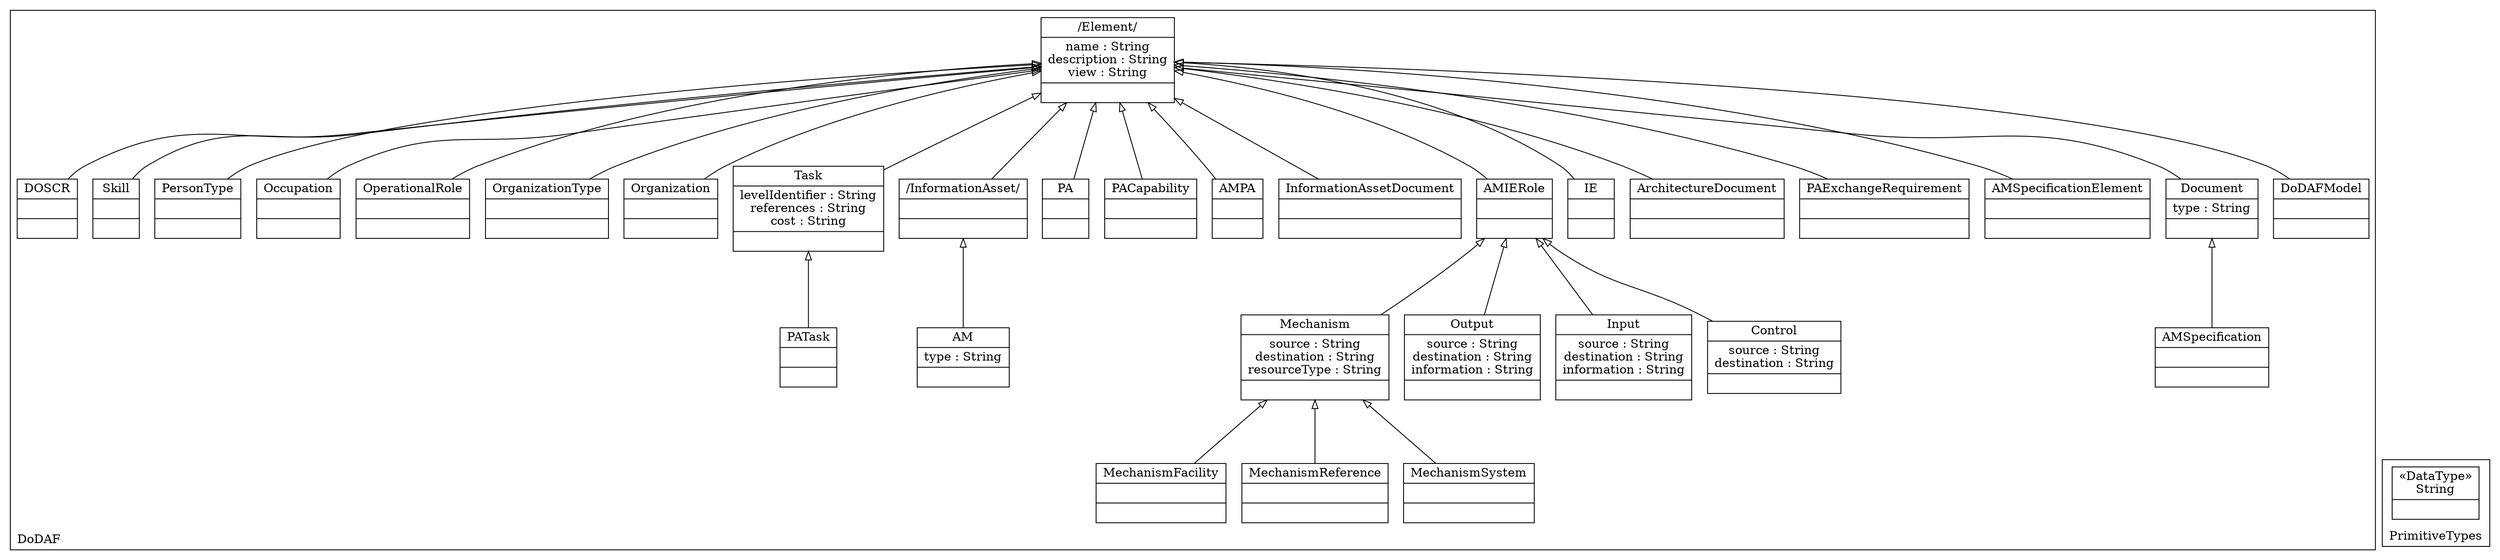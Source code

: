 digraph "KM3 Model in DOT" {
graph[rankdir=BT,labeljust=l,labelloc=t,nodeSep=0.75,compound=true];
 subgraph "cluster_DoDAF"{
labelloc=t
color=black
label=DoDAF
 node[shape=record];
Element[label="{/Element/|name : String\ndescription : String\nview : String| }"]
;
 node[shape=record];
DoDAFModel[label="{DoDAFModel| | }"]
 DoDAFModel->Element[arrowhead=onormal,group=Element,minlen=2,constraint=true,]
;
 node[shape=record];
Document[label="{Document|type : String| }"]
 Document->Element[arrowhead=onormal,group=Element,minlen=2,constraint=true,]
;
 node[shape=record];
AMSpecification[label="{AMSpecification| | }"]
 AMSpecification->Document[arrowhead=onormal,group=Document,minlen=2,constraint=true,]
;
 node[shape=record];
AMSpecificationElement[label="{AMSpecificationElement| | }"]
 AMSpecificationElement->Element[arrowhead=onormal,group=Element,minlen=2,constraint=true,]
;
 node[shape=record];
PAExchangeRequirement[label="{PAExchangeRequirement| | }"]
 PAExchangeRequirement->Element[arrowhead=onormal,group=Element,minlen=2,constraint=true,]
;
 node[shape=record];
ArchitectureDocument[label="{ArchitectureDocument| | }"]
 ArchitectureDocument->Element[arrowhead=onormal,group=Element,minlen=2,constraint=true,]
;
 node[shape=record];
IE[label="{IE| | }"]
 IE->Element[arrowhead=onormal,group=Element,minlen=2,constraint=true,]
;
 node[shape=record];
AMIERole[label="{AMIERole| | }"]
 AMIERole->Element[arrowhead=onormal,group=Element,minlen=2,constraint=true,]
;
 node[shape=record];
Control[label="{Control|source : String\ndestination : String| }"]
 Control->AMIERole[arrowhead=onormal,group=AMIERole,minlen=2,constraint=true,]
;
 node[shape=record];
Input[label="{Input|source : String\ndestination : String\ninformation : String| }"]
 Input->AMIERole[arrowhead=onormal,group=AMIERole,minlen=2,constraint=true,]
;
 node[shape=record];
Output[label="{Output|source : String\ndestination : String\ninformation : String| }"]
 Output->AMIERole[arrowhead=onormal,group=AMIERole,minlen=2,constraint=true,]
;
 node[shape=record];
Mechanism[label="{Mechanism|source : String\ndestination : String\nresourceType : String| }"]
 Mechanism->AMIERole[arrowhead=onormal,group=AMIERole,minlen=2,constraint=true,]
;
 node[shape=record];
MechanismSystem[label="{MechanismSystem| | }"]
 MechanismSystem->Mechanism[arrowhead=onormal,group=Mechanism,minlen=2,constraint=true,]
;
 node[shape=record];
MechanismReference[label="{MechanismReference| | }"]
 MechanismReference->Mechanism[arrowhead=onormal,group=Mechanism,minlen=2,constraint=true,]
;
 node[shape=record];
MechanismFacility[label="{MechanismFacility| | }"]
 MechanismFacility->Mechanism[arrowhead=onormal,group=Mechanism,minlen=2,constraint=true,]
;
 node[shape=record];
InformationAssetDocument[label="{InformationAssetDocument| | }"]
 InformationAssetDocument->Element[arrowhead=onormal,group=Element,minlen=2,constraint=true,]
;
 node[shape=record];
AMPA[label="{AMPA| | }"]
 AMPA->Element[arrowhead=onormal,group=Element,minlen=2,constraint=true,]
;
 node[shape=record];
PACapability[label="{PACapability| | }"]
 PACapability->Element[arrowhead=onormal,group=Element,minlen=2,constraint=true,]
;
 node[shape=record];
PA[label="{PA| | }"]
 PA->Element[arrowhead=onormal,group=Element,minlen=2,constraint=true,]
;
 node[shape=record];
AM[label="{AM|type : String| }"]
 AM->InformationAsset[arrowhead=onormal,group=InformationAsset,minlen=2,constraint=true,]
;
 node[shape=record];
InformationAsset[label="{/InformationAsset/| | }"]
 InformationAsset->Element[arrowhead=onormal,group=Element,minlen=2,constraint=true,]
;
 node[shape=record];
Task[label="{Task|levelIdentifier : String\nreferences : String\ncost : String| }"]
 Task->Element[arrowhead=onormal,group=Element,minlen=2,constraint=true,]
;
 node[shape=record];
PATask[label="{PATask| | }"]
 PATask->Task[arrowhead=onormal,group=Task,minlen=2,constraint=true,]
;
 node[shape=record];
Organization[label="{Organization| | }"]
 Organization->Element[arrowhead=onormal,group=Element,minlen=2,constraint=true,]
;
 node[shape=record];
OrganizationType[label="{OrganizationType| | }"]
 OrganizationType->Element[arrowhead=onormal,group=Element,minlen=2,constraint=true,]
;
 node[shape=record];
OperationalRole[label="{OperationalRole| | }"]
 OperationalRole->Element[arrowhead=onormal,group=Element,minlen=2,constraint=true,]
;
 node[shape=record];
Occupation[label="{Occupation| | }"]
 Occupation->Element[arrowhead=onormal,group=Element,minlen=2,constraint=true,]
;
 node[shape=record];
PersonType[label="{PersonType| | }"]
 PersonType->Element[arrowhead=onormal,group=Element,minlen=2,constraint=true,]
;
 node[shape=record];
Skill[label="{Skill| | }"]
 Skill->Element[arrowhead=onormal,group=Element,minlen=2,constraint=true,]
;
 node[shape=record];
DOSCR[label="{DOSCR| | }"]
 DOSCR->Element[arrowhead=onormal,group=Element,minlen=2,constraint=true,]
;

} subgraph "cluster_PrimitiveTypes"{
labelloc=t
color=black
label=PrimitiveTypes
 node[shape=record];
String[label="{&#171;DataType&#187;\nString|}"]
;

}
}